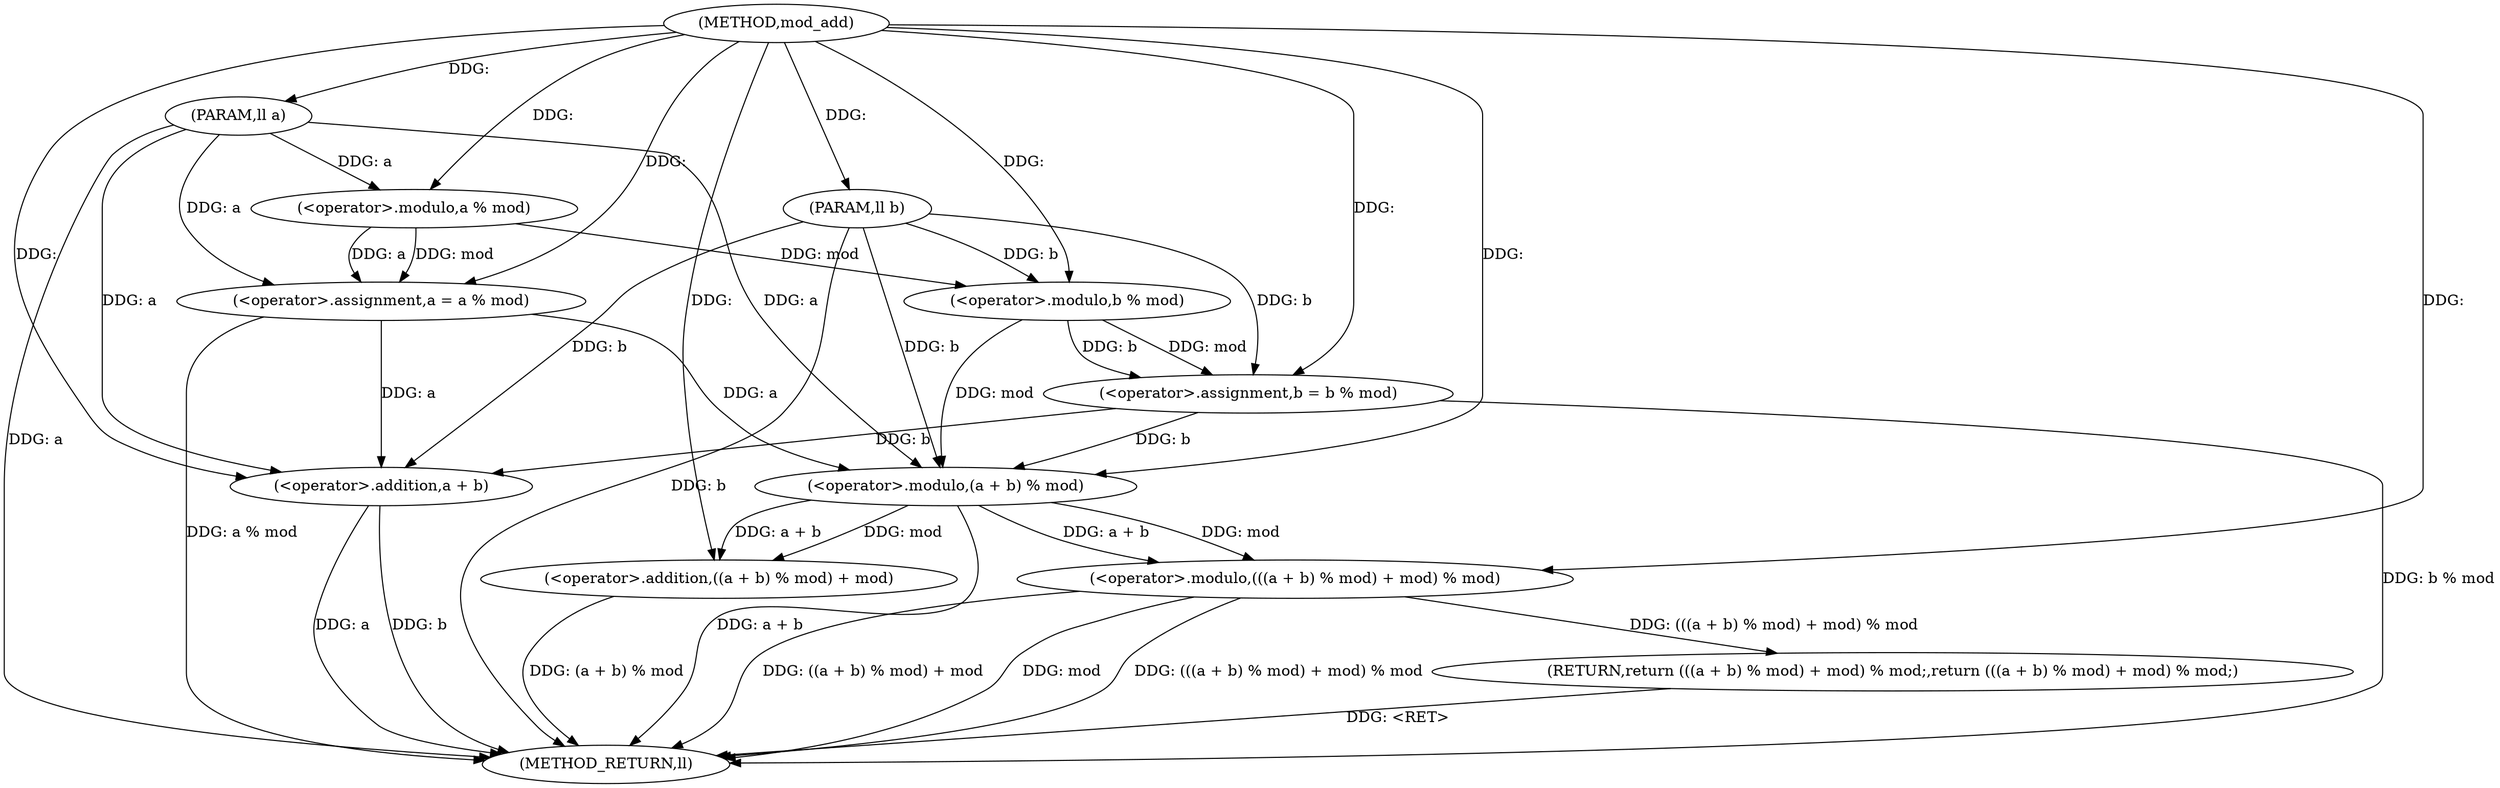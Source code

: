 digraph "mod_add" {  
"1000162" [label = "(METHOD,mod_add)" ]
"1000186" [label = "(METHOD_RETURN,ll)" ]
"1000163" [label = "(PARAM,ll a)" ]
"1000164" [label = "(PARAM,ll b)" ]
"1000166" [label = "(<operator>.assignment,a = a % mod)" ]
"1000171" [label = "(<operator>.assignment,b = b % mod)" ]
"1000176" [label = "(RETURN,return (((a + b) % mod) + mod) % mod;,return (((a + b) % mod) + mod) % mod;)" ]
"1000177" [label = "(<operator>.modulo,(((a + b) % mod) + mod) % mod)" ]
"1000168" [label = "(<operator>.modulo,a % mod)" ]
"1000173" [label = "(<operator>.modulo,b % mod)" ]
"1000178" [label = "(<operator>.addition,((a + b) % mod) + mod)" ]
"1000179" [label = "(<operator>.modulo,(a + b) % mod)" ]
"1000180" [label = "(<operator>.addition,a + b)" ]
  "1000163" -> "1000186"  [ label = "DDG: a"] 
  "1000164" -> "1000186"  [ label = "DDG: b"] 
  "1000166" -> "1000186"  [ label = "DDG: a % mod"] 
  "1000171" -> "1000186"  [ label = "DDG: b % mod"] 
  "1000180" -> "1000186"  [ label = "DDG: a"] 
  "1000180" -> "1000186"  [ label = "DDG: b"] 
  "1000179" -> "1000186"  [ label = "DDG: a + b"] 
  "1000178" -> "1000186"  [ label = "DDG: (a + b) % mod"] 
  "1000177" -> "1000186"  [ label = "DDG: ((a + b) % mod) + mod"] 
  "1000177" -> "1000186"  [ label = "DDG: mod"] 
  "1000177" -> "1000186"  [ label = "DDG: (((a + b) % mod) + mod) % mod"] 
  "1000176" -> "1000186"  [ label = "DDG: <RET>"] 
  "1000162" -> "1000163"  [ label = "DDG: "] 
  "1000162" -> "1000164"  [ label = "DDG: "] 
  "1000168" -> "1000166"  [ label = "DDG: mod"] 
  "1000168" -> "1000166"  [ label = "DDG: a"] 
  "1000173" -> "1000171"  [ label = "DDG: b"] 
  "1000173" -> "1000171"  [ label = "DDG: mod"] 
  "1000177" -> "1000176"  [ label = "DDG: (((a + b) % mod) + mod) % mod"] 
  "1000163" -> "1000166"  [ label = "DDG: a"] 
  "1000162" -> "1000166"  [ label = "DDG: "] 
  "1000164" -> "1000171"  [ label = "DDG: b"] 
  "1000162" -> "1000171"  [ label = "DDG: "] 
  "1000163" -> "1000168"  [ label = "DDG: a"] 
  "1000162" -> "1000168"  [ label = "DDG: "] 
  "1000164" -> "1000173"  [ label = "DDG: b"] 
  "1000162" -> "1000173"  [ label = "DDG: "] 
  "1000168" -> "1000173"  [ label = "DDG: mod"] 
  "1000179" -> "1000177"  [ label = "DDG: mod"] 
  "1000179" -> "1000177"  [ label = "DDG: a + b"] 
  "1000162" -> "1000177"  [ label = "DDG: "] 
  "1000179" -> "1000178"  [ label = "DDG: mod"] 
  "1000179" -> "1000178"  [ label = "DDG: a + b"] 
  "1000162" -> "1000178"  [ label = "DDG: "] 
  "1000171" -> "1000179"  [ label = "DDG: b"] 
  "1000164" -> "1000179"  [ label = "DDG: b"] 
  "1000162" -> "1000179"  [ label = "DDG: "] 
  "1000166" -> "1000179"  [ label = "DDG: a"] 
  "1000163" -> "1000179"  [ label = "DDG: a"] 
  "1000173" -> "1000179"  [ label = "DDG: mod"] 
  "1000166" -> "1000180"  [ label = "DDG: a"] 
  "1000163" -> "1000180"  [ label = "DDG: a"] 
  "1000162" -> "1000180"  [ label = "DDG: "] 
  "1000171" -> "1000180"  [ label = "DDG: b"] 
  "1000164" -> "1000180"  [ label = "DDG: b"] 
}
